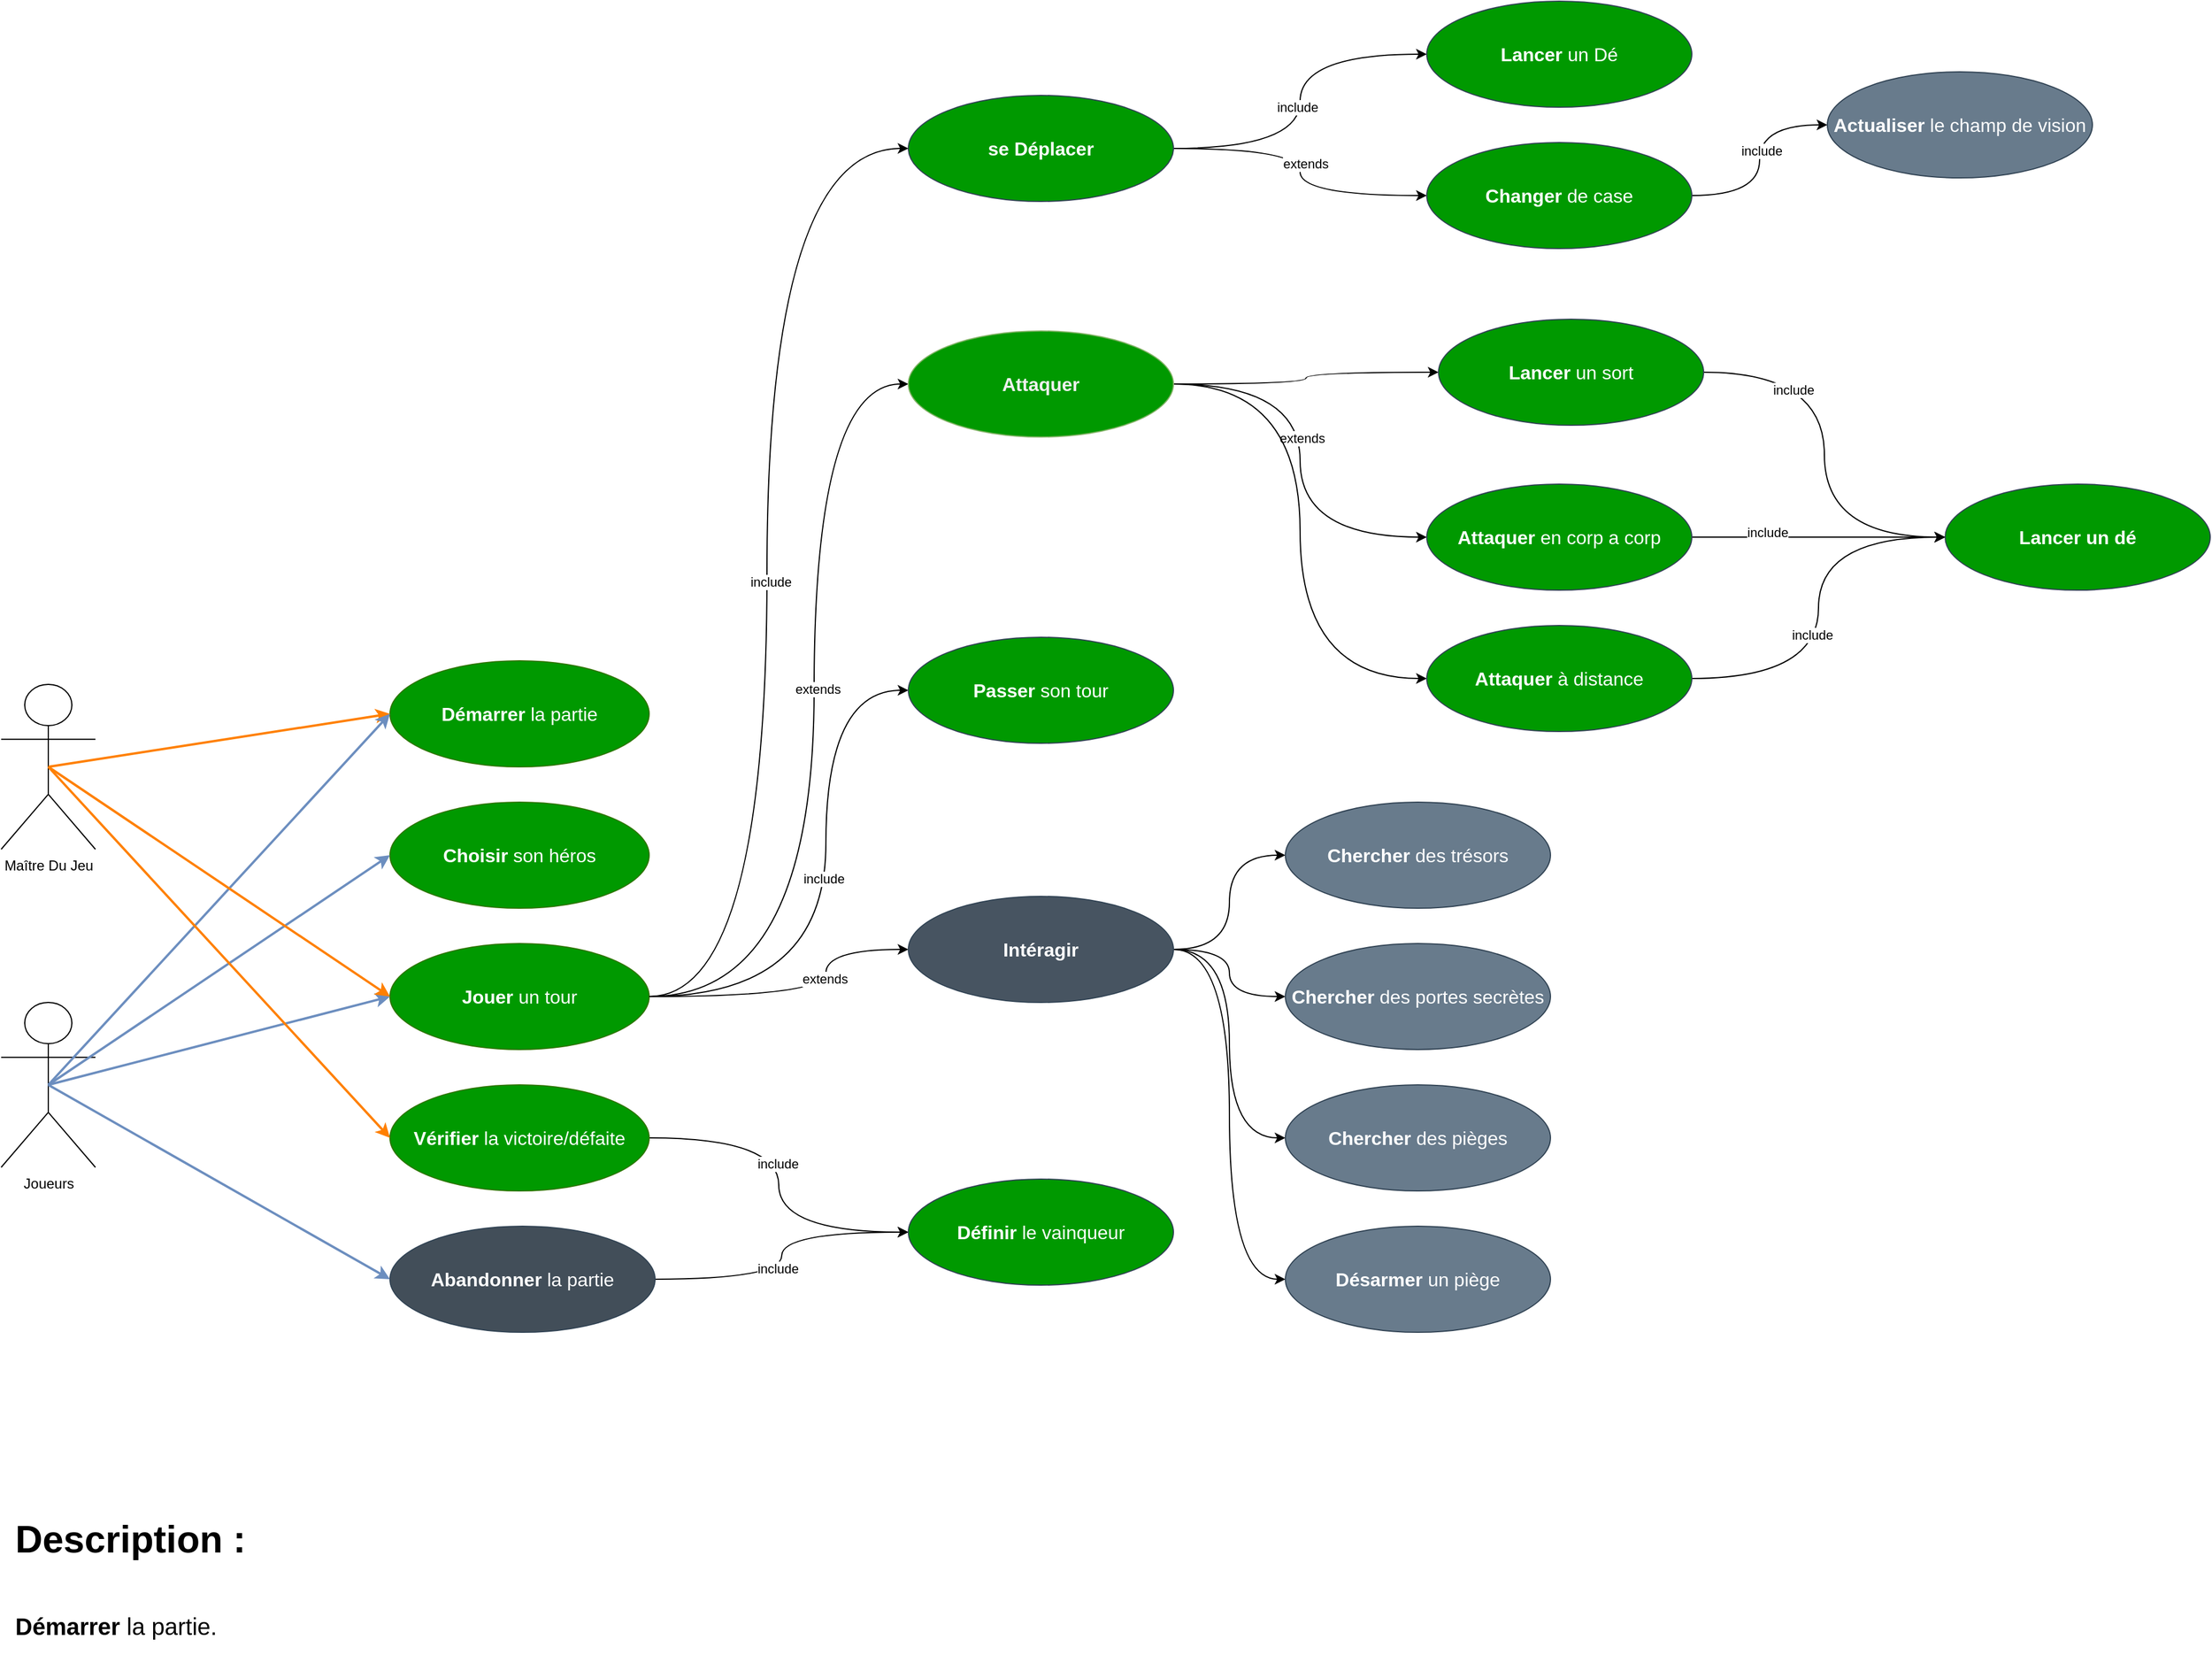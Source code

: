 <mxfile version="24.8.4">
  <diagram id="ClIYV2II1f3CDvB0g234" name="Page-1">
    <mxGraphModel grid="1" page="1" gridSize="10" guides="1" tooltips="1" connect="1" arrows="1" fold="1" pageScale="1" pageWidth="850" pageHeight="1100" math="0" shadow="0">
      <root>
        <mxCell id="0" />
        <mxCell id="1" parent="0" />
        <mxCell id="1Y4zX_QjnDjzPEfmb0Yg-1" value="Maître Du Jeu" style="shape=umlActor;verticalLabelPosition=bottom;verticalAlign=top;html=1;" vertex="1" parent="1">
          <mxGeometry x="110" y="220" width="80" height="140" as="geometry" />
        </mxCell>
        <mxCell id="7-UkyINJ52MU6-Y0_X81-1" value="Joueurs" style="shape=umlActor;verticalLabelPosition=bottom;verticalAlign=top;html=1;" vertex="1" parent="1">
          <mxGeometry x="110" y="490" width="80" height="140" as="geometry" />
        </mxCell>
        <mxCell id="7-UkyINJ52MU6-Y0_X81-3" value="&lt;b style=&quot;font-size: 16px;&quot;&gt;Démarrer &lt;/b&gt;la partie" style="ellipse;whiteSpace=wrap;html=1;fillColor=#009900;strokeColor=#2D7600;fontColor=#ffffff;fontStyle=0;fontSize=16;" vertex="1" parent="1">
          <mxGeometry x="440" y="200" width="220" height="90" as="geometry" />
        </mxCell>
        <mxCell id="7-UkyINJ52MU6-Y0_X81-4" value="" style="endArrow=classic;html=1;rounded=0;exitX=0.5;exitY=0.5;exitDx=0;exitDy=0;exitPerimeter=0;entryX=0;entryY=0.5;entryDx=0;entryDy=0;strokeWidth=2;fillColor=#f8cecc;strokeColor=#FF8000;gradientColor=#ea6b66;" edge="1" parent="1" source="1Y4zX_QjnDjzPEfmb0Yg-1" target="7-UkyINJ52MU6-Y0_X81-3">
          <mxGeometry width="50" height="50" relative="1" as="geometry">
            <mxPoint x="420" y="370" as="sourcePoint" />
            <mxPoint x="470" y="320" as="targetPoint" />
          </mxGeometry>
        </mxCell>
        <mxCell id="7-UkyINJ52MU6-Y0_X81-5" value="&lt;b&gt;Choisir &lt;/b&gt;son héros" style="ellipse;whiteSpace=wrap;html=1;fillColor=#009900;strokeColor=#2D7600;fontColor=#ffffff;fontStyle=0;fontSize=16;" vertex="1" parent="1">
          <mxGeometry x="440" y="320" width="220" height="90" as="geometry" />
        </mxCell>
        <mxCell id="7-UkyINJ52MU6-Y0_X81-34" style="edgeStyle=orthogonalEdgeStyle;rounded=0;orthogonalLoop=1;jettySize=auto;html=1;entryX=0;entryY=0.5;entryDx=0;entryDy=0;curved=1;" edge="1" parent="1" source="7-UkyINJ52MU6-Y0_X81-6" target="7-UkyINJ52MU6-Y0_X81-13">
          <mxGeometry relative="1" as="geometry">
            <Array as="points">
              <mxPoint x="810" y="485" />
              <mxPoint x="810" y="225" />
            </Array>
          </mxGeometry>
        </mxCell>
        <mxCell id="7-UkyINJ52MU6-Y0_X81-35" value="include" style="edgeLabel;html=1;align=center;verticalAlign=middle;resizable=0;points=[];" connectable="0" vertex="1" parent="7-UkyINJ52MU6-Y0_X81-34">
          <mxGeometry x="0.044" y="2" relative="1" as="geometry">
            <mxPoint as="offset" />
          </mxGeometry>
        </mxCell>
        <mxCell id="7-UkyINJ52MU6-Y0_X81-61" style="edgeStyle=orthogonalEdgeStyle;rounded=0;orthogonalLoop=1;jettySize=auto;html=1;entryX=0;entryY=0.5;entryDx=0;entryDy=0;curved=1;" edge="1" parent="1" source="7-UkyINJ52MU6-Y0_X81-6" target="7-UkyINJ52MU6-Y0_X81-60">
          <mxGeometry relative="1" as="geometry">
            <Array as="points">
              <mxPoint x="810" y="485" />
              <mxPoint x="810" y="445" />
            </Array>
          </mxGeometry>
        </mxCell>
        <mxCell id="fFD66gw_FKsIteJp-uT1-31" value="&lt;div&gt;extends&lt;/div&gt;" style="edgeLabel;html=1;align=center;verticalAlign=middle;resizable=0;points=[];" connectable="0" vertex="1" parent="7-UkyINJ52MU6-Y0_X81-61">
          <mxGeometry x="0.265" y="1" relative="1" as="geometry">
            <mxPoint y="-1" as="offset" />
          </mxGeometry>
        </mxCell>
        <mxCell id="7-UkyINJ52MU6-Y0_X81-62" style="edgeStyle=orthogonalEdgeStyle;rounded=0;orthogonalLoop=1;jettySize=auto;html=1;entryX=0;entryY=0.5;entryDx=0;entryDy=0;curved=1;" edge="1" parent="1" source="7-UkyINJ52MU6-Y0_X81-6" target="7-UkyINJ52MU6-Y0_X81-59">
          <mxGeometry relative="1" as="geometry">
            <Array as="points">
              <mxPoint x="800" y="485" />
              <mxPoint x="800" y="-35" />
            </Array>
          </mxGeometry>
        </mxCell>
        <mxCell id="7-UkyINJ52MU6-Y0_X81-65" value="extends" style="edgeLabel;html=1;align=center;verticalAlign=middle;resizable=0;points=[];" connectable="0" vertex="1" parent="7-UkyINJ52MU6-Y0_X81-62">
          <mxGeometry x="0.085" y="-3" relative="1" as="geometry">
            <mxPoint as="offset" />
          </mxGeometry>
        </mxCell>
        <mxCell id="7-UkyINJ52MU6-Y0_X81-6" value="&lt;b&gt;Jouer &lt;/b&gt;un tour" style="ellipse;whiteSpace=wrap;html=1;fillColor=#009900;strokeColor=#2D7600;fontColor=#ffffff;fontStyle=0;fontSize=16;" vertex="1" parent="1">
          <mxGeometry x="440" y="440" width="220" height="90" as="geometry" />
        </mxCell>
        <mxCell id="C2Qbr-4ys3Kmq4GY2_ef-6" value="" style="endArrow=classic;html=1;rounded=0;exitX=0.5;exitY=0.5;exitDx=0;exitDy=0;exitPerimeter=0;strokeWidth=2;fillColor=#dae8fc;strokeColor=#6c8ebf;entryX=0;entryY=0.5;entryDx=0;entryDy=0;" edge="1" parent="1" source="7-UkyINJ52MU6-Y0_X81-1" target="7-UkyINJ52MU6-Y0_X81-5">
          <mxGeometry width="50" height="50" relative="1" as="geometry">
            <mxPoint x="160" y="300" as="sourcePoint" />
            <mxPoint x="425" y="345" as="targetPoint" />
          </mxGeometry>
        </mxCell>
        <mxCell id="C2Qbr-4ys3Kmq4GY2_ef-7" value="" style="endArrow=classic;html=1;rounded=0;strokeWidth=2;fillColor=#dae8fc;strokeColor=#6c8ebf;entryX=0;entryY=0.5;entryDx=0;entryDy=0;" edge="1" parent="1" target="7-UkyINJ52MU6-Y0_X81-3">
          <mxGeometry width="50" height="50" relative="1" as="geometry">
            <mxPoint x="150" y="560" as="sourcePoint" />
            <mxPoint x="435" y="355" as="targetPoint" />
          </mxGeometry>
        </mxCell>
        <mxCell id="C2Qbr-4ys3Kmq4GY2_ef-8" value="" style="endArrow=classic;html=1;rounded=0;strokeWidth=2;fillColor=#dae8fc;strokeColor=#6c8ebf;entryX=0;entryY=0.5;entryDx=0;entryDy=0;exitX=0.5;exitY=0.5;exitDx=0;exitDy=0;exitPerimeter=0;" edge="1" parent="1" source="7-UkyINJ52MU6-Y0_X81-1" target="7-UkyINJ52MU6-Y0_X81-6">
          <mxGeometry width="50" height="50" relative="1" as="geometry">
            <mxPoint x="150" y="550" as="sourcePoint" />
            <mxPoint x="450" y="375" as="targetPoint" />
          </mxGeometry>
        </mxCell>
        <mxCell id="C2Qbr-4ys3Kmq4GY2_ef-9" value="" style="endArrow=classic;html=1;rounded=0;exitX=0.5;exitY=0.5;exitDx=0;exitDy=0;exitPerimeter=0;entryX=0;entryY=0.5;entryDx=0;entryDy=0;strokeWidth=2;fillColor=#f8cecc;strokeColor=#FF8000;gradientColor=#ea6b66;" edge="1" parent="1" source="1Y4zX_QjnDjzPEfmb0Yg-1" target="7-UkyINJ52MU6-Y0_X81-6">
          <mxGeometry width="50" height="50" relative="1" as="geometry">
            <mxPoint x="160" y="300" as="sourcePoint" />
            <mxPoint x="450" y="245" as="targetPoint" />
          </mxGeometry>
        </mxCell>
        <mxCell id="7-UkyINJ52MU6-Y0_X81-13" value="&lt;b&gt;Passer &lt;/b&gt;son tour" style="ellipse;whiteSpace=wrap;html=1;fillColor=#009900;strokeColor=#314354;fontColor=#ffffff;fontStyle=0;fontSize=16;" vertex="1" parent="1">
          <mxGeometry x="880" y="180" width="225" height="90" as="geometry" />
        </mxCell>
        <mxCell id="7-UkyINJ52MU6-Y0_X81-48" style="edgeStyle=orthogonalEdgeStyle;rounded=0;orthogonalLoop=1;jettySize=auto;html=1;entryX=0;entryY=0.5;entryDx=0;entryDy=0;curved=1;" edge="1" parent="1" source="7-UkyINJ52MU6-Y0_X81-20" target="7-UkyINJ52MU6-Y0_X81-40">
          <mxGeometry relative="1" as="geometry" />
        </mxCell>
        <mxCell id="7-UkyINJ52MU6-Y0_X81-49" value="include" style="edgeLabel;html=1;align=center;verticalAlign=middle;resizable=0;points=[];" connectable="0" vertex="1" parent="7-UkyINJ52MU6-Y0_X81-48">
          <mxGeometry x="-0.08" y="5" relative="1" as="geometry">
            <mxPoint x="1" y="1" as="offset" />
          </mxGeometry>
        </mxCell>
        <mxCell id="7-UkyINJ52MU6-Y0_X81-20" value="&lt;b&gt;Abandonner &lt;/b&gt;la partie" style="ellipse;whiteSpace=wrap;html=1;fillColor=#424E59;strokeColor=#314354;fontColor=#ffffff;fontStyle=0;fontSize=16;" vertex="1" parent="1">
          <mxGeometry x="440" y="680" width="225" height="90" as="geometry" />
        </mxCell>
        <mxCell id="7-UkyINJ52MU6-Y0_X81-26" value="" style="endArrow=classic;html=1;rounded=0;strokeWidth=2;fillColor=#dae8fc;strokeColor=#6c8ebf;entryX=0;entryY=0.5;entryDx=0;entryDy=0;exitX=0.5;exitY=0.5;exitDx=0;exitDy=0;exitPerimeter=0;" edge="1" parent="1" source="7-UkyINJ52MU6-Y0_X81-1" target="7-UkyINJ52MU6-Y0_X81-20">
          <mxGeometry width="50" height="50" relative="1" as="geometry">
            <mxPoint x="160" y="570" as="sourcePoint" />
            <mxPoint x="450" y="495" as="targetPoint" />
          </mxGeometry>
        </mxCell>
        <mxCell id="7-UkyINJ52MU6-Y0_X81-43" style="edgeStyle=orthogonalEdgeStyle;rounded=0;orthogonalLoop=1;jettySize=auto;html=1;entryX=0;entryY=0.5;entryDx=0;entryDy=0;curved=1;" edge="1" parent="1" source="7-UkyINJ52MU6-Y0_X81-38" target="7-UkyINJ52MU6-Y0_X81-40">
          <mxGeometry relative="1" as="geometry" />
        </mxCell>
        <mxCell id="7-UkyINJ52MU6-Y0_X81-45" value="include" style="edgeLabel;html=1;align=center;verticalAlign=middle;resizable=0;points=[];" connectable="0" vertex="1" parent="7-UkyINJ52MU6-Y0_X81-43">
          <mxGeometry x="-0.122" y="-1" relative="1" as="geometry">
            <mxPoint as="offset" />
          </mxGeometry>
        </mxCell>
        <mxCell id="7-UkyINJ52MU6-Y0_X81-38" value="&lt;b&gt;Vérifier &lt;/b&gt;la victoire/défaite" style="ellipse;whiteSpace=wrap;html=1;fillColor=#009900;strokeColor=#2D7600;fontColor=#ffffff;fontStyle=0;fontSize=16;" vertex="1" parent="1">
          <mxGeometry x="440" y="560" width="220" height="90" as="geometry" />
        </mxCell>
        <mxCell id="7-UkyINJ52MU6-Y0_X81-39" value="" style="endArrow=classic;html=1;rounded=0;exitX=0.5;exitY=0.5;exitDx=0;exitDy=0;exitPerimeter=0;entryX=0;entryY=0.5;entryDx=0;entryDy=0;strokeWidth=2;fillColor=#f8cecc;strokeColor=#FF8000;gradientColor=#ea6b66;" edge="1" parent="1" source="1Y4zX_QjnDjzPEfmb0Yg-1" target="7-UkyINJ52MU6-Y0_X81-38">
          <mxGeometry width="50" height="50" relative="1" as="geometry">
            <mxPoint x="160" y="300" as="sourcePoint" />
            <mxPoint x="450" y="495" as="targetPoint" />
          </mxGeometry>
        </mxCell>
        <mxCell id="7-UkyINJ52MU6-Y0_X81-40" value="&lt;b&gt;Définir &lt;/b&gt;le vainqueur" style="ellipse;whiteSpace=wrap;html=1;fillColor=#009900;strokeColor=#314354;fontColor=#ffffff;fontStyle=0;fontSize=16;" vertex="1" parent="1">
          <mxGeometry x="880" y="640" width="225" height="90" as="geometry" />
        </mxCell>
        <mxCell id="fFD66gw_FKsIteJp-uT1-12" style="edgeStyle=orthogonalEdgeStyle;rounded=0;orthogonalLoop=1;jettySize=auto;html=1;entryX=0;entryY=0.5;entryDx=0;entryDy=0;curved=1;" edge="1" parent="1" source="7-UkyINJ52MU6-Y0_X81-58" target="fFD66gw_FKsIteJp-uT1-11">
          <mxGeometry relative="1" as="geometry" />
        </mxCell>
        <mxCell id="fFD66gw_FKsIteJp-uT1-30" value="include" style="edgeLabel;html=1;align=center;verticalAlign=middle;resizable=0;points=[];" connectable="0" vertex="1" parent="fFD66gw_FKsIteJp-uT1-12">
          <mxGeometry x="-0.029" y="3" relative="1" as="geometry">
            <mxPoint as="offset" />
          </mxGeometry>
        </mxCell>
        <mxCell id="fFD66gw_FKsIteJp-uT1-16" style="edgeStyle=orthogonalEdgeStyle;rounded=0;orthogonalLoop=1;jettySize=auto;html=1;entryX=0;entryY=0.5;entryDx=0;entryDy=0;curved=1;" edge="1" parent="1" source="7-UkyINJ52MU6-Y0_X81-58" target="fFD66gw_FKsIteJp-uT1-15">
          <mxGeometry relative="1" as="geometry" />
        </mxCell>
        <mxCell id="fFD66gw_FKsIteJp-uT1-27" value="extends" style="edgeLabel;html=1;align=center;verticalAlign=middle;resizable=0;points=[];" connectable="0" vertex="1" parent="fFD66gw_FKsIteJp-uT1-16">
          <mxGeometry x="-0.067" y="4" relative="1" as="geometry">
            <mxPoint y="1" as="offset" />
          </mxGeometry>
        </mxCell>
        <mxCell id="7-UkyINJ52MU6-Y0_X81-58" value="&lt;b&gt;se Déplacer&lt;/b&gt;" style="ellipse;whiteSpace=wrap;html=1;fillColor=#009900;strokeColor=#314354;fontColor=#ffffff;fontStyle=0;fontSize=16;" vertex="1" parent="1">
          <mxGeometry x="880" y="-280" width="225" height="90" as="geometry" />
        </mxCell>
        <mxCell id="fFD66gw_FKsIteJp-uT1-19" style="edgeStyle=orthogonalEdgeStyle;rounded=0;orthogonalLoop=1;jettySize=auto;html=1;entryX=0;entryY=0.5;entryDx=0;entryDy=0;curved=1;exitX=1;exitY=0.5;exitDx=0;exitDy=0;" edge="1" parent="1" source="fFD66gw_FKsIteJp-uT1-18" target="fFD66gw_FKsIteJp-uT1-17">
          <mxGeometry relative="1" as="geometry" />
        </mxCell>
        <mxCell id="fFD66gw_FKsIteJp-uT1-20" value="include" style="edgeLabel;html=1;align=center;verticalAlign=middle;resizable=0;points=[];" connectable="0" vertex="1" parent="fFD66gw_FKsIteJp-uT1-19">
          <mxGeometry x="-0.266" y="-1" relative="1" as="geometry">
            <mxPoint x="-26" y="-9" as="offset" />
          </mxGeometry>
        </mxCell>
        <mxCell id="fFD66gw_FKsIteJp-uT1-21" style="edgeStyle=orthogonalEdgeStyle;rounded=0;orthogonalLoop=1;jettySize=auto;html=1;entryX=0;entryY=0.5;entryDx=0;entryDy=0;curved=1;" edge="1" parent="1" source="7-UkyINJ52MU6-Y0_X81-59" target="fFD66gw_FKsIteJp-uT1-18">
          <mxGeometry relative="1" as="geometry" />
        </mxCell>
        <mxCell id="fFD66gw_FKsIteJp-uT1-24" style="edgeStyle=orthogonalEdgeStyle;rounded=0;orthogonalLoop=1;jettySize=auto;html=1;entryX=0;entryY=0.5;entryDx=0;entryDy=0;curved=1;" edge="1" parent="1" source="7-UkyINJ52MU6-Y0_X81-59" target="fFD66gw_FKsIteJp-uT1-23">
          <mxGeometry relative="1" as="geometry" />
        </mxCell>
        <mxCell id="fFD66gw_FKsIteJp-uT1-28" value="extends" style="edgeLabel;html=1;align=center;verticalAlign=middle;resizable=0;points=[];" connectable="0" vertex="1" parent="fFD66gw_FKsIteJp-uT1-24">
          <mxGeometry x="-0.115" y="1" relative="1" as="geometry">
            <mxPoint y="1" as="offset" />
          </mxGeometry>
        </mxCell>
        <mxCell id="7-UkyINJ52MU6-Y0_X81-80" style="edgeStyle=orthogonalEdgeStyle;rounded=0;orthogonalLoop=1;jettySize=auto;html=1;entryX=0;entryY=0.5;entryDx=0;entryDy=0;curved=1;" edge="1" parent="1" source="7-UkyINJ52MU6-Y0_X81-59" target="7-UkyINJ52MU6-Y0_X81-79">
          <mxGeometry relative="1" as="geometry" />
        </mxCell>
        <mxCell id="7-UkyINJ52MU6-Y0_X81-59" value="&lt;font color=&quot;#f0f0f0&quot;&gt;&lt;b&gt;Attaquer&lt;/b&gt;&lt;/font&gt;" style="ellipse;whiteSpace=wrap;html=1;fillColor=#009900;strokeColor=#82b366;fontStyle=0;fontSize=16;" vertex="1" parent="1">
          <mxGeometry x="880" y="-80" width="225" height="90" as="geometry" />
        </mxCell>
        <mxCell id="7-UkyINJ52MU6-Y0_X81-71" style="edgeStyle=orthogonalEdgeStyle;rounded=0;orthogonalLoop=1;jettySize=auto;html=1;entryX=0;entryY=0.5;entryDx=0;entryDy=0;curved=1;" edge="1" parent="1" source="7-UkyINJ52MU6-Y0_X81-60" target="7-UkyINJ52MU6-Y0_X81-67">
          <mxGeometry relative="1" as="geometry" />
        </mxCell>
        <mxCell id="7-UkyINJ52MU6-Y0_X81-72" style="edgeStyle=orthogonalEdgeStyle;rounded=0;orthogonalLoop=1;jettySize=auto;html=1;entryX=0;entryY=0.5;entryDx=0;entryDy=0;curved=1;" edge="1" parent="1" source="7-UkyINJ52MU6-Y0_X81-60" target="7-UkyINJ52MU6-Y0_X81-68">
          <mxGeometry relative="1" as="geometry" />
        </mxCell>
        <mxCell id="7-UkyINJ52MU6-Y0_X81-73" style="edgeStyle=orthogonalEdgeStyle;rounded=0;orthogonalLoop=1;jettySize=auto;html=1;entryX=0;entryY=0.5;entryDx=0;entryDy=0;curved=1;" edge="1" parent="1" source="7-UkyINJ52MU6-Y0_X81-60" target="7-UkyINJ52MU6-Y0_X81-69">
          <mxGeometry relative="1" as="geometry" />
        </mxCell>
        <mxCell id="7-UkyINJ52MU6-Y0_X81-74" style="edgeStyle=orthogonalEdgeStyle;rounded=0;orthogonalLoop=1;jettySize=auto;html=1;entryX=0;entryY=0.5;entryDx=0;entryDy=0;curved=1;" edge="1" parent="1" source="7-UkyINJ52MU6-Y0_X81-60" target="7-UkyINJ52MU6-Y0_X81-70">
          <mxGeometry relative="1" as="geometry" />
        </mxCell>
        <mxCell id="7-UkyINJ52MU6-Y0_X81-60" value="&lt;b&gt;Intéragir&lt;/b&gt;" style="ellipse;whiteSpace=wrap;html=1;fillColor=#475461;strokeColor=#314354;fontColor=#ffffff;fontStyle=0;fontSize=16;" vertex="1" parent="1">
          <mxGeometry x="880" y="400" width="225" height="90" as="geometry" />
        </mxCell>
        <mxCell id="fFD66gw_FKsIteJp-uT1-11" value="&lt;b&gt;Lancer &lt;/b&gt;un Dé" style="ellipse;whiteSpace=wrap;html=1;fillColor=#009900;strokeColor=#314354;fontColor=#ffffff;fontStyle=0;fontSize=16;" vertex="1" parent="1">
          <mxGeometry x="1320" y="-360" width="225" height="90" as="geometry" />
        </mxCell>
        <mxCell id="7-UkyINJ52MU6-Y0_X81-63" style="edgeStyle=orthogonalEdgeStyle;rounded=0;orthogonalLoop=1;jettySize=auto;html=1;entryX=0;entryY=0.5;entryDx=0;entryDy=0;curved=1;" edge="1" parent="1" source="7-UkyINJ52MU6-Y0_X81-6" target="7-UkyINJ52MU6-Y0_X81-58">
          <mxGeometry relative="1" as="geometry">
            <Array as="points">
              <mxPoint x="760" y="485" />
              <mxPoint x="760" y="-235" />
            </Array>
          </mxGeometry>
        </mxCell>
        <mxCell id="7-UkyINJ52MU6-Y0_X81-64" value="include" style="edgeLabel;html=1;align=center;verticalAlign=middle;resizable=0;points=[];" connectable="0" vertex="1" parent="7-UkyINJ52MU6-Y0_X81-63">
          <mxGeometry x="-0.037" y="-3" relative="1" as="geometry">
            <mxPoint as="offset" />
          </mxGeometry>
        </mxCell>
        <mxCell id="7-UkyINJ52MU6-Y0_X81-81" style="edgeStyle=orthogonalEdgeStyle;rounded=0;orthogonalLoop=1;jettySize=auto;html=1;entryX=0;entryY=0.5;entryDx=0;entryDy=0;exitX=1;exitY=0.5;exitDx=0;exitDy=0;curved=1;" edge="1" parent="1" source="fFD66gw_FKsIteJp-uT1-15" target="fFD66gw_FKsIteJp-uT1-29">
          <mxGeometry relative="1" as="geometry" />
        </mxCell>
        <mxCell id="7-UkyINJ52MU6-Y0_X81-82" value="include" style="edgeLabel;html=1;align=center;verticalAlign=middle;resizable=0;points=[];" connectable="0" vertex="1" parent="7-UkyINJ52MU6-Y0_X81-81">
          <mxGeometry x="0.096" relative="1" as="geometry">
            <mxPoint x="1" as="offset" />
          </mxGeometry>
        </mxCell>
        <mxCell id="fFD66gw_FKsIteJp-uT1-15" value="&lt;b&gt;Changer &lt;/b&gt;de case" style="ellipse;whiteSpace=wrap;html=1;fillColor=#009900;strokeColor=#314354;fontColor=#ffffff;fontStyle=0;fontSize=16;" vertex="1" parent="1">
          <mxGeometry x="1320" y="-240" width="225" height="90" as="geometry" />
        </mxCell>
        <mxCell id="fFD66gw_FKsIteJp-uT1-17" value="&lt;b&gt;Lancer un dé&lt;/b&gt;" style="ellipse;whiteSpace=wrap;html=1;fillColor=#009900;strokeColor=#314354;fontColor=#ffffff;fontStyle=0;fontSize=16;" vertex="1" parent="1">
          <mxGeometry x="1760" y="50" width="225" height="90" as="geometry" />
        </mxCell>
        <mxCell id="fFD66gw_FKsIteJp-uT1-18" value="&lt;b&gt;Lancer &lt;/b&gt;un sort" style="ellipse;whiteSpace=wrap;html=1;fillColor=#009900;strokeColor=#314354;fontColor=#ffffff;fontStyle=0;fontSize=16;" vertex="1" parent="1">
          <mxGeometry x="1330" y="-90" width="225" height="90" as="geometry" />
        </mxCell>
        <mxCell id="7-UkyINJ52MU6-Y0_X81-85" style="edgeStyle=orthogonalEdgeStyle;rounded=0;orthogonalLoop=1;jettySize=auto;html=1;entryX=0;entryY=0.5;entryDx=0;entryDy=0;curved=1;" edge="1" parent="1" source="fFD66gw_FKsIteJp-uT1-23" target="fFD66gw_FKsIteJp-uT1-17">
          <mxGeometry relative="1" as="geometry" />
        </mxCell>
        <mxCell id="7-UkyINJ52MU6-Y0_X81-87" value="include" style="edgeLabel;html=1;align=center;verticalAlign=middle;resizable=0;points=[];" connectable="0" vertex="1" parent="7-UkyINJ52MU6-Y0_X81-85">
          <mxGeometry x="-0.398" y="4" relative="1" as="geometry">
            <mxPoint x="-1" as="offset" />
          </mxGeometry>
        </mxCell>
        <mxCell id="fFD66gw_FKsIteJp-uT1-23" value="&lt;b&gt;Attaquer &lt;/b&gt;en corp a corp" style="ellipse;whiteSpace=wrap;html=1;fillColor=#009900;strokeColor=#314354;fontColor=#ffffff;fontStyle=0;fontSize=16;" vertex="1" parent="1">
          <mxGeometry x="1320" y="50" width="225" height="90" as="geometry" />
        </mxCell>
        <mxCell id="7-UkyINJ52MU6-Y0_X81-67" value="&lt;b&gt;Chercher &lt;/b&gt;des trésors" style="ellipse;whiteSpace=wrap;html=1;fillColor=#687B8C;strokeColor=#314354;fontColor=#ffffff;fontStyle=0;fontSize=16;" vertex="1" parent="1">
          <mxGeometry x="1200" y="320" width="225" height="90" as="geometry" />
        </mxCell>
        <mxCell id="7-UkyINJ52MU6-Y0_X81-68" value="&lt;b&gt;Chercher &lt;/b&gt;des portes secrètes" style="ellipse;whiteSpace=wrap;html=1;fillColor=#687B8C;strokeColor=#314354;fontColor=#ffffff;fontStyle=0;fontSize=16;" vertex="1" parent="1">
          <mxGeometry x="1200" y="440" width="225" height="90" as="geometry" />
        </mxCell>
        <mxCell id="7-UkyINJ52MU6-Y0_X81-69" value="&lt;b&gt;Chercher &lt;/b&gt;des pièges" style="ellipse;whiteSpace=wrap;html=1;fillColor=#687B8C;strokeColor=#314354;fontColor=#ffffff;fontStyle=0;fontSize=16;" vertex="1" parent="1">
          <mxGeometry x="1200" y="560" width="225" height="90" as="geometry" />
        </mxCell>
        <mxCell id="7-UkyINJ52MU6-Y0_X81-70" value="&lt;b&gt;Désarmer &lt;/b&gt;un piège" style="ellipse;whiteSpace=wrap;html=1;fillColor=#687B8C;strokeColor=#314354;fontColor=#ffffff;fontStyle=0;fontSize=16;" vertex="1" parent="1">
          <mxGeometry x="1200" y="680" width="225" height="90" as="geometry" />
        </mxCell>
        <mxCell id="fFD66gw_FKsIteJp-uT1-29" value="&lt;b&gt;Actualiser &lt;/b&gt;le champ de vision" style="ellipse;whiteSpace=wrap;html=1;fillColor=#687B8C;strokeColor=#314354;fontColor=#ffffff;fontStyle=0;fontSize=16;" vertex="1" parent="1">
          <mxGeometry x="1660" y="-300" width="225" height="90" as="geometry" />
        </mxCell>
        <mxCell id="7-UkyINJ52MU6-Y0_X81-86" style="edgeStyle=orthogonalEdgeStyle;rounded=0;orthogonalLoop=1;jettySize=auto;html=1;entryX=0;entryY=0.5;entryDx=0;entryDy=0;curved=1;" edge="1" parent="1" source="7-UkyINJ52MU6-Y0_X81-79" target="fFD66gw_FKsIteJp-uT1-17">
          <mxGeometry relative="1" as="geometry" />
        </mxCell>
        <mxCell id="7-UkyINJ52MU6-Y0_X81-88" value="include" style="edgeLabel;html=1;align=center;verticalAlign=middle;resizable=0;points=[];" connectable="0" vertex="1" parent="7-UkyINJ52MU6-Y0_X81-86">
          <mxGeometry x="-0.134" y="6" relative="1" as="geometry">
            <mxPoint as="offset" />
          </mxGeometry>
        </mxCell>
        <mxCell id="7-UkyINJ52MU6-Y0_X81-79" value="&lt;b&gt;Attaquer &lt;/b&gt;à distance" style="ellipse;whiteSpace=wrap;html=1;fillColor=#009900;strokeColor=#314354;fontColor=#ffffff;fontStyle=0;fontSize=16;" vertex="1" parent="1">
          <mxGeometry x="1320" y="170" width="225" height="90" as="geometry" />
        </mxCell>
        <mxCell id="fFD66gw_FKsIteJp-uT1-32" value="&lt;h1 style=&quot;margin-top: 0px;&quot;&gt;&lt;font style=&quot;font-size: 32px;&quot;&gt;Description :&lt;/font&gt;&lt;br&gt;&lt;/h1&gt;&lt;p&gt;&lt;br&gt;&lt;/p&gt;&lt;font style=&quot;font-size: 20px;&quot;&gt;&lt;b&gt;Démarrer &lt;/b&gt;la partie.&lt;/font&gt;" style="text;html=1;whiteSpace=wrap;overflow=hidden;rounded=0;" vertex="1" parent="1">
          <mxGeometry x="120" y="920" width="500" height="120" as="geometry" />
        </mxCell>
      </root>
    </mxGraphModel>
  </diagram>
</mxfile>
